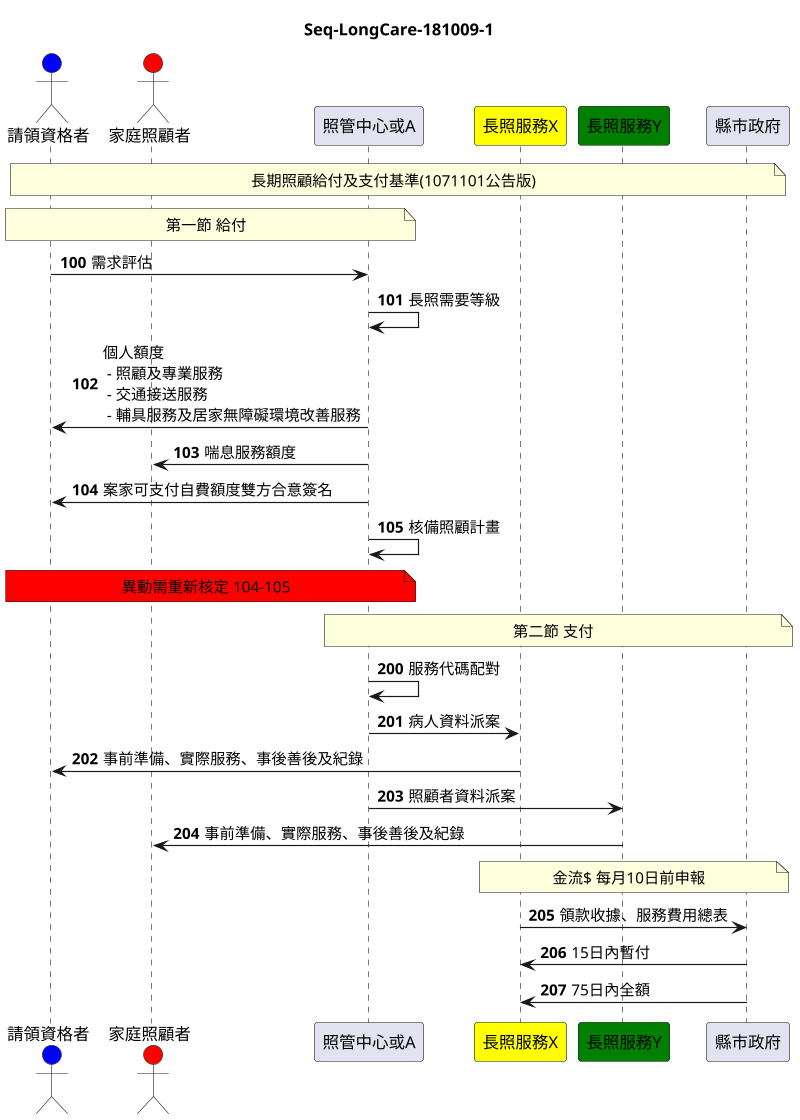 @startuml
title Seq-LongCare-181009-1
' 修正「長期照顧（照顧服務、專業服務、交通接送服務、輔具服務及居家無障礙環境改善服務）給付及支付基準」，並自107年11月1日起施行。- 衛生福利部 https://www.mohw.gov.tw/cp-3763-44235-1.html
' 長期照顧給付及支付基準(1071101公告版).pdf
' 直轄市、縣(市)政府辦理長期照顧服務提供者特約簽訂及費用支付作業要點
scale 800 width
actor 請領資格者 as Alice #blue
actor 家庭照顧者 as Bob #red
participant 照管中心或A as CM
participant 長照服務X as COA #yellow
participant 長照服務Y as COB #green
participant 縣市政府 as GOV
autonumber 100
note over Alice, GOV : 長期照顧給付及支付基準(1071101公告版)
note over Alice, CM : 第一節 給付
Alice -> CM : 需求評估
CM -> CM : 長照需要等級
CM -> Alice : 個人額度\n - 照顧及專業服務\n - 交通接送服務\n - 輔具服務及居家無障礙環境改善服務
CM -> Bob : 喘息服務額度
CM -> Alice : 案家可支付自費額度雙方合意簽名
CM -> CM : 核備照顧計畫
note over Alice, CM #red : 異動需重新核定 104-105
note over CM, GOV : 第二節 支付
autonumber 200
CM -> CM : 服務代碼配對
CM -> COA : 病人資料派案
COA -> Alice : 事前準備、實際服務、事後善後及紀錄
CM -> COB : 照顧者資料派案
COB -> Bob : 事前準備、實際服務、事後善後及紀錄
note over COA, GOV : 金流$ 每月10日前申報
COA -> GOV : 領款收據、服務費用總表
GOV -> COA : 15日內暫付
GOV -> COA : 75日內全額
@enduml